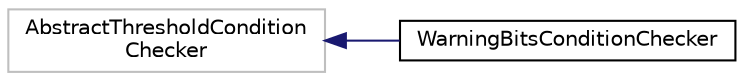 digraph "Graphical Class Hierarchy"
{
  edge [fontname="Helvetica",fontsize="10",labelfontname="Helvetica",labelfontsize="10"];
  node [fontname="Helvetica",fontsize="10",shape=record];
  rankdir="LR";
  Node386 [label="AbstractThresholdCondition\lChecker",height=0.2,width=0.4,color="grey75", fillcolor="white", style="filled"];
  Node386 -> Node0 [dir="back",color="midnightblue",fontsize="10",style="solid",fontname="Helvetica"];
  Node0 [label="WarningBitsConditionChecker",height=0.2,width=0.4,color="black", fillcolor="white", style="filled",URL="$de/d01/class_warning_bits_condition_checker.html",tooltip="Threshold condition checker that triggers when unknown versionbits are seen on the network..."];
}
